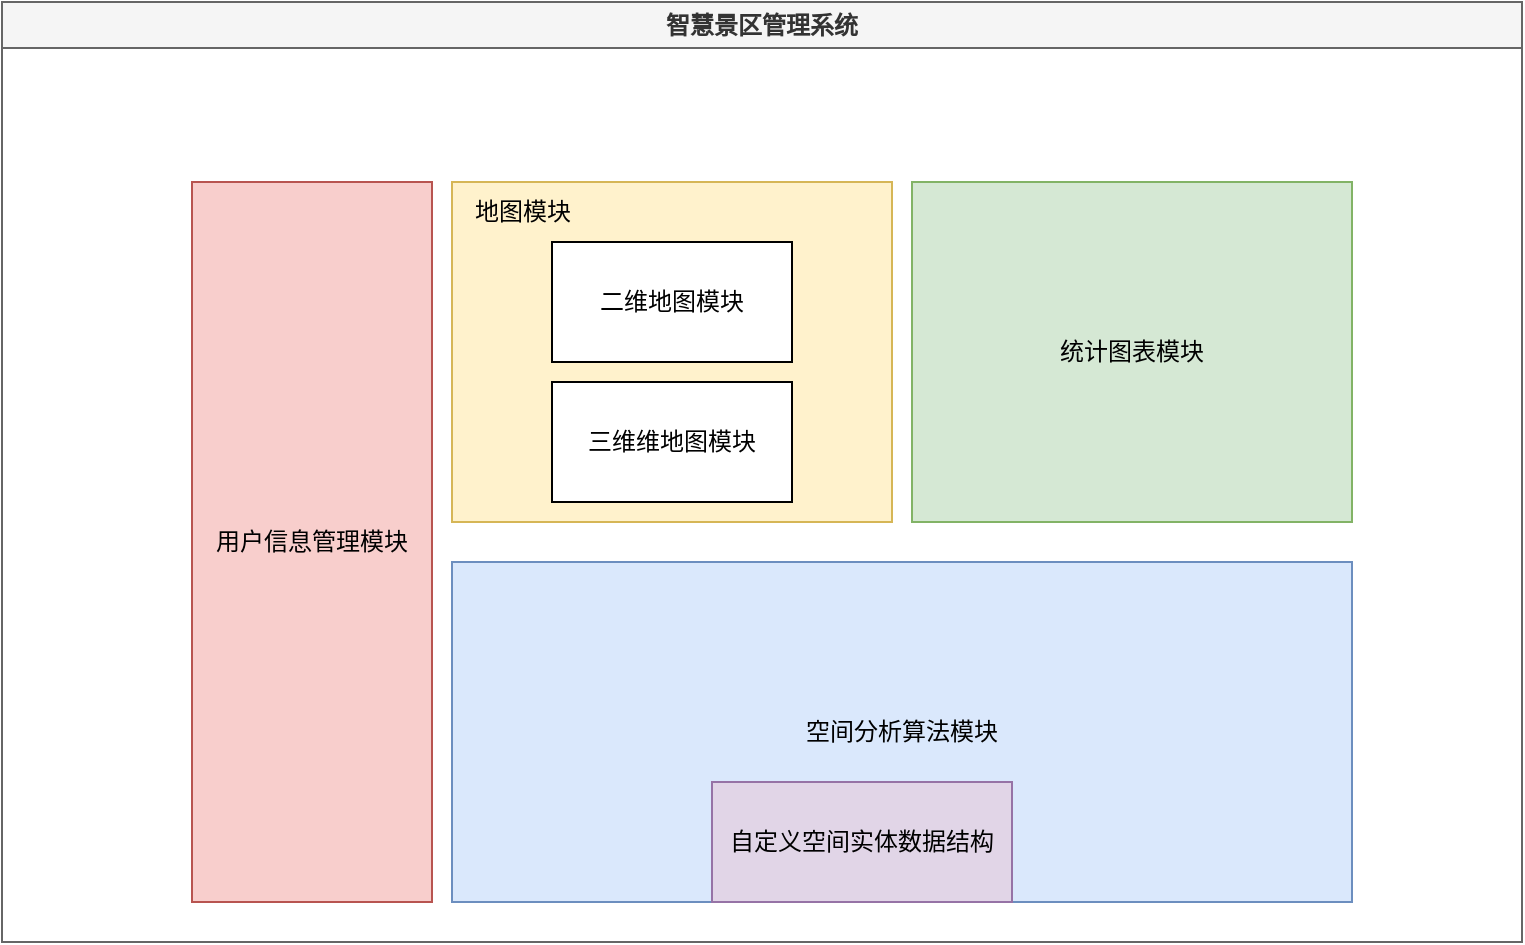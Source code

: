 <mxfile version="21.6.1" type="device">
  <diagram name="第 1 页" id="4pAfD0O1tKjeyu32hNOo">
    <mxGraphModel dx="1195" dy="697" grid="0" gridSize="10" guides="1" tooltips="1" connect="1" arrows="1" fold="1" page="1" pageScale="1" pageWidth="827" pageHeight="1169" math="0" shadow="0">
      <root>
        <mxCell id="0" />
        <mxCell id="1" parent="0" />
        <mxCell id="gvrwS1-v2e2lar5F2JRC-10" value="智慧景区管理系统" style="swimlane;whiteSpace=wrap;html=1;fillColor=#f5f5f5;fontColor=#333333;strokeColor=#666666;" vertex="1" parent="1">
          <mxGeometry x="40" y="570" width="760" height="470" as="geometry" />
        </mxCell>
        <mxCell id="gvrwS1-v2e2lar5F2JRC-1" value="空间分析算法模块" style="rounded=0;whiteSpace=wrap;html=1;fillColor=#dae8fc;strokeColor=#6c8ebf;" vertex="1" parent="gvrwS1-v2e2lar5F2JRC-10">
          <mxGeometry x="225" y="280" width="450" height="170" as="geometry" />
        </mxCell>
        <mxCell id="gvrwS1-v2e2lar5F2JRC-2" value="自定义空间实体数据结构" style="rounded=0;whiteSpace=wrap;html=1;fillColor=#e1d5e7;strokeColor=#9673a6;" vertex="1" parent="gvrwS1-v2e2lar5F2JRC-10">
          <mxGeometry x="355" y="390" width="150" height="60" as="geometry" />
        </mxCell>
        <mxCell id="gvrwS1-v2e2lar5F2JRC-3" value="" style="rounded=0;whiteSpace=wrap;html=1;fillColor=#fff2cc;strokeColor=#d6b656;" vertex="1" parent="gvrwS1-v2e2lar5F2JRC-10">
          <mxGeometry x="225" y="90" width="220" height="170" as="geometry" />
        </mxCell>
        <mxCell id="gvrwS1-v2e2lar5F2JRC-4" value="地图模块" style="text;html=1;align=center;verticalAlign=middle;resizable=0;points=[];autosize=1;strokeColor=none;fillColor=none;" vertex="1" parent="gvrwS1-v2e2lar5F2JRC-10">
          <mxGeometry x="225" y="90" width="70" height="30" as="geometry" />
        </mxCell>
        <mxCell id="gvrwS1-v2e2lar5F2JRC-5" value="统计图表模块" style="rounded=0;whiteSpace=wrap;html=1;fillColor=#d5e8d4;strokeColor=#82b366;" vertex="1" parent="gvrwS1-v2e2lar5F2JRC-10">
          <mxGeometry x="455" y="90" width="220" height="170" as="geometry" />
        </mxCell>
        <mxCell id="gvrwS1-v2e2lar5F2JRC-7" value="二维地图模块" style="rounded=0;whiteSpace=wrap;html=1;" vertex="1" parent="gvrwS1-v2e2lar5F2JRC-10">
          <mxGeometry x="275" y="120" width="120" height="60" as="geometry" />
        </mxCell>
        <mxCell id="gvrwS1-v2e2lar5F2JRC-8" value="三维维地图模块" style="rounded=0;whiteSpace=wrap;html=1;" vertex="1" parent="gvrwS1-v2e2lar5F2JRC-10">
          <mxGeometry x="275" y="190" width="120" height="60" as="geometry" />
        </mxCell>
        <mxCell id="gvrwS1-v2e2lar5F2JRC-9" value="用户信息管理模块" style="rounded=0;whiteSpace=wrap;html=1;fillColor=#f8cecc;strokeColor=#b85450;" vertex="1" parent="gvrwS1-v2e2lar5F2JRC-10">
          <mxGeometry x="95" y="90" width="120" height="360" as="geometry" />
        </mxCell>
      </root>
    </mxGraphModel>
  </diagram>
</mxfile>
